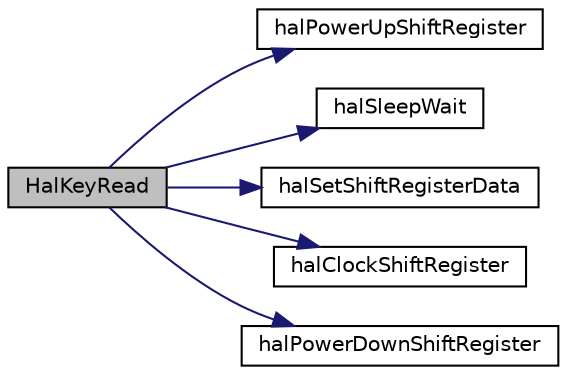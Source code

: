 digraph "HalKeyRead"
{
  edge [fontname="Helvetica",fontsize="10",labelfontname="Helvetica",labelfontsize="10"];
  node [fontname="Helvetica",fontsize="10",shape=record];
  rankdir="LR";
  Node1 [label="HalKeyRead",height=0.2,width=0.4,color="black", fillcolor="grey75", style="filled" fontcolor="black"];
  Node1 -> Node2 [color="midnightblue",fontsize="10",style="solid",fontname="Helvetica"];
  Node2 [label="halPowerUpShiftRegister",height=0.2,width=0.4,color="black", fillcolor="white", style="filled",URL="$_c_c2541_a_r_c_2hal__key_8c.html#a4fce708dad64427a644bc2c3eefe065c"];
  Node1 -> Node3 [color="midnightblue",fontsize="10",style="solid",fontname="Helvetica"];
  Node3 [label="halSleepWait",height=0.2,width=0.4,color="black", fillcolor="white", style="filled",URL="$hal__sleep_8h.html#a669643bbc3f6836567b3d1e87bbea557"];
  Node1 -> Node4 [color="midnightblue",fontsize="10",style="solid",fontname="Helvetica"];
  Node4 [label="halSetShiftRegisterData",height=0.2,width=0.4,color="black", fillcolor="white", style="filled",URL="$_c_c2541_a_r_c_2hal__key_8c.html#a97c35e5fe125b3ee101a7028d6613ea5"];
  Node1 -> Node5 [color="midnightblue",fontsize="10",style="solid",fontname="Helvetica"];
  Node5 [label="halClockShiftRegister",height=0.2,width=0.4,color="black", fillcolor="white", style="filled",URL="$_c_c2541_a_r_c_2hal__key_8c.html#a9b97634e6579f0fa04320c6f29435aa3"];
  Node1 -> Node6 [color="midnightblue",fontsize="10",style="solid",fontname="Helvetica"];
  Node6 [label="halPowerDownShiftRegister",height=0.2,width=0.4,color="black", fillcolor="white", style="filled",URL="$_c_c2541_a_r_c_2hal__key_8c.html#ae15e06c62b34ffa596ebbf5d8eb2198d"];
}
